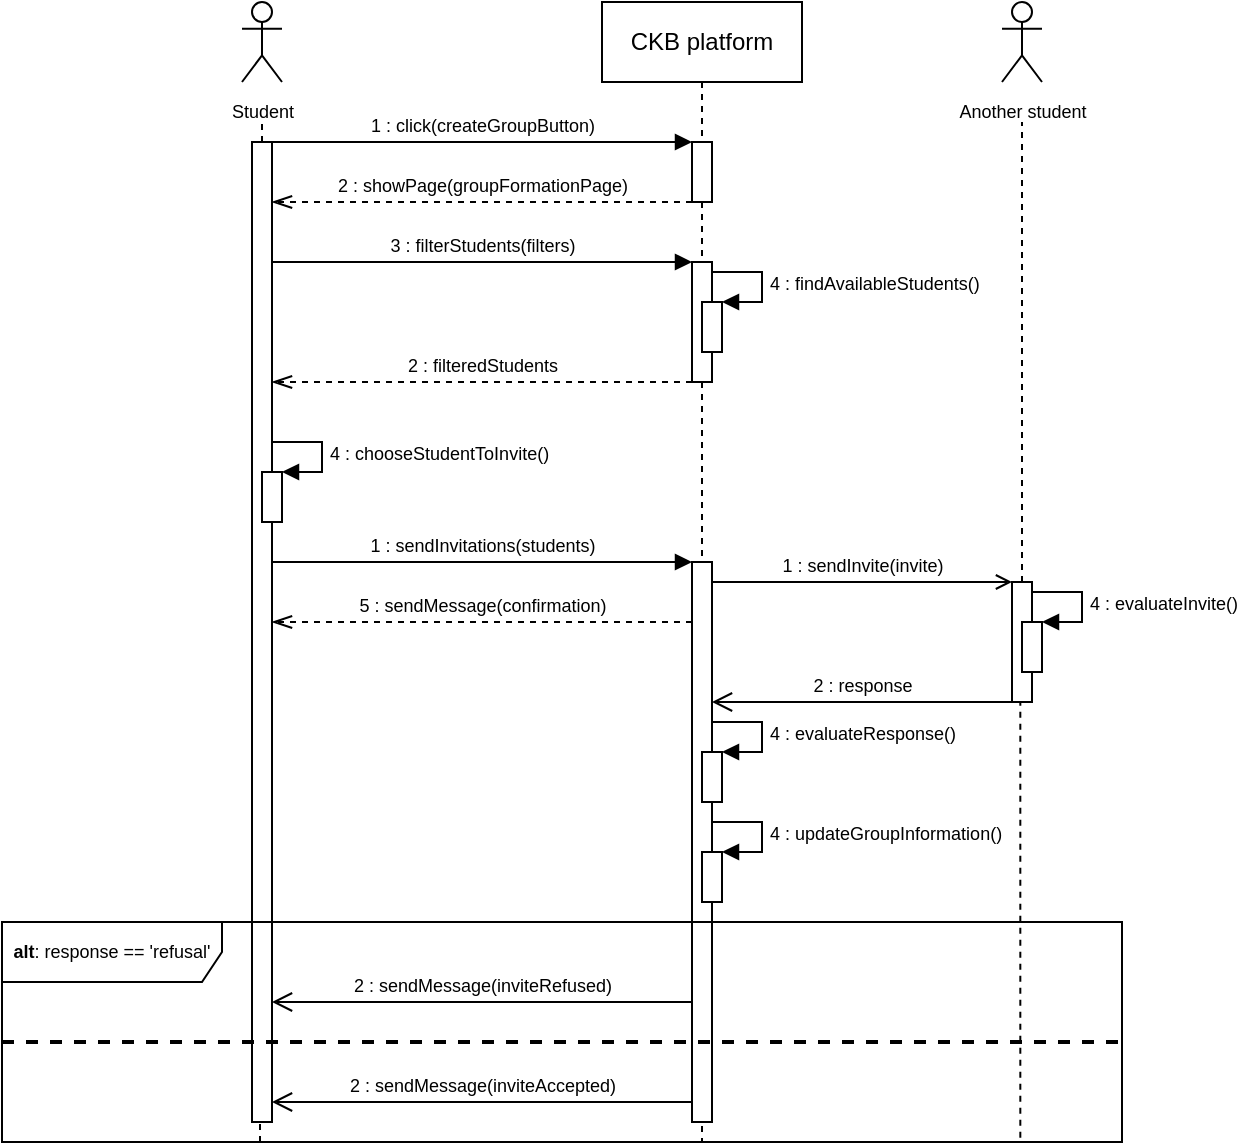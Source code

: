 <mxfile version="22.1.7" type="device">
  <diagram name="Page-1" id="2YBvvXClWsGukQMizWep">
    <mxGraphModel dx="1688" dy="880" grid="1" gridSize="10" guides="1" tooltips="1" connect="1" arrows="1" fold="1" page="1" pageScale="1" pageWidth="850" pageHeight="1100" math="0" shadow="0">
      <root>
        <mxCell id="0" />
        <mxCell id="1" parent="0" />
        <mxCell id="kYwuMuSg6QaX-bQlI-_4-1" value="CKB platform" style="shape=umlLifeline;perimeter=lifelinePerimeter;whiteSpace=wrap;html=1;container=0;dropTarget=0;collapsible=0;recursiveResize=0;outlineConnect=0;portConstraint=eastwest;newEdgeStyle={&quot;edgeStyle&quot;:&quot;elbowEdgeStyle&quot;,&quot;elbow&quot;:&quot;vertical&quot;,&quot;curved&quot;:0,&quot;rounded&quot;:0};" vertex="1" parent="1">
          <mxGeometry x="80" y="40" width="100" height="570" as="geometry" />
        </mxCell>
        <mxCell id="kYwuMuSg6QaX-bQlI-_4-2" value="" style="html=1;points=[];perimeter=orthogonalPerimeter;outlineConnect=0;targetShapes=umlLifeline;portConstraint=eastwest;newEdgeStyle={&quot;edgeStyle&quot;:&quot;elbowEdgeStyle&quot;,&quot;elbow&quot;:&quot;vertical&quot;,&quot;curved&quot;:0,&quot;rounded&quot;:0};" vertex="1" parent="kYwuMuSg6QaX-bQlI-_4-1">
          <mxGeometry x="45" y="70" width="10" height="30" as="geometry" />
        </mxCell>
        <mxCell id="kYwuMuSg6QaX-bQlI-_4-3" value="" style="html=1;points=[];perimeter=orthogonalPerimeter;outlineConnect=0;targetShapes=umlLifeline;portConstraint=eastwest;newEdgeStyle={&quot;edgeStyle&quot;:&quot;elbowEdgeStyle&quot;,&quot;elbow&quot;:&quot;vertical&quot;,&quot;curved&quot;:0,&quot;rounded&quot;:0};" vertex="1" parent="kYwuMuSg6QaX-bQlI-_4-1">
          <mxGeometry x="45" y="130" width="10" height="60" as="geometry" />
        </mxCell>
        <mxCell id="kYwuMuSg6QaX-bQlI-_4-4" value="" style="html=1;points=[[0,0,0,0,5],[0,1,0,0,-5],[1,0,0,0,5],[1,1,0,0,-5]];perimeter=orthogonalPerimeter;outlineConnect=0;targetShapes=umlLifeline;portConstraint=eastwest;newEdgeStyle={&quot;curved&quot;:0,&quot;rounded&quot;:0};" vertex="1" parent="kYwuMuSg6QaX-bQlI-_4-1">
          <mxGeometry x="50" y="150" width="10" height="25" as="geometry" />
        </mxCell>
        <mxCell id="kYwuMuSg6QaX-bQlI-_4-5" value="&lt;font style=&quot;font-size: 9px;&quot;&gt;4 : findAvailableStudents()&lt;/font&gt;" style="html=1;align=left;spacingLeft=2;endArrow=block;rounded=0;edgeStyle=orthogonalEdgeStyle;curved=0;rounded=0;" edge="1" parent="kYwuMuSg6QaX-bQlI-_4-1" target="kYwuMuSg6QaX-bQlI-_4-4">
          <mxGeometry relative="1" as="geometry">
            <mxPoint x="55" y="135" as="sourcePoint" />
            <Array as="points">
              <mxPoint x="80" y="135" />
              <mxPoint x="80" y="150" />
            </Array>
          </mxGeometry>
        </mxCell>
        <mxCell id="kYwuMuSg6QaX-bQlI-_4-36" value="" style="html=1;points=[];perimeter=orthogonalPerimeter;outlineConnect=0;targetShapes=umlLifeline;portConstraint=eastwest;newEdgeStyle={&quot;edgeStyle&quot;:&quot;elbowEdgeStyle&quot;,&quot;elbow&quot;:&quot;vertical&quot;,&quot;curved&quot;:0,&quot;rounded&quot;:0};" vertex="1" parent="1">
          <mxGeometry x="125" y="320" width="10" height="280" as="geometry" />
        </mxCell>
        <mxCell id="kYwuMuSg6QaX-bQlI-_4-17" value="&lt;font style=&quot;font-size: 9px;&quot;&gt;Student&lt;/font&gt;" style="shape=umlActor;verticalLabelPosition=bottom;verticalAlign=top;html=1;outlineConnect=0;" vertex="1" parent="1">
          <mxGeometry x="-100" y="40" width="20" height="40" as="geometry" />
        </mxCell>
        <mxCell id="kYwuMuSg6QaX-bQlI-_4-18" value="" style="endArrow=none;dashed=1;html=1;rounded=0;" edge="1" parent="1" source="kYwuMuSg6QaX-bQlI-_4-19">
          <mxGeometry width="50" height="50" relative="1" as="geometry">
            <mxPoint x="-90" y="350" as="sourcePoint" />
            <mxPoint x="-90" y="100" as="targetPoint" />
          </mxGeometry>
        </mxCell>
        <mxCell id="kYwuMuSg6QaX-bQlI-_4-19" value="" style="html=1;points=[];perimeter=orthogonalPerimeter;outlineConnect=0;targetShapes=umlLifeline;portConstraint=eastwest;newEdgeStyle={&quot;edgeStyle&quot;:&quot;elbowEdgeStyle&quot;,&quot;elbow&quot;:&quot;vertical&quot;,&quot;curved&quot;:0,&quot;rounded&quot;:0};" vertex="1" parent="1">
          <mxGeometry x="-95" y="110" width="10" height="490" as="geometry" />
        </mxCell>
        <mxCell id="kYwuMuSg6QaX-bQlI-_4-20" value="&lt;font style=&quot;font-size: 9px;&quot;&gt;1 : click(createGroupButton)&lt;/font&gt;" style="html=1;verticalAlign=bottom;endArrow=block;edgeStyle=elbowEdgeStyle;elbow=horizontal;curved=0;rounded=0;" edge="1" parent="1" source="kYwuMuSg6QaX-bQlI-_4-19" target="kYwuMuSg6QaX-bQlI-_4-2">
          <mxGeometry relative="1" as="geometry">
            <mxPoint x="-50" y="110" as="sourcePoint" />
            <Array as="points">
              <mxPoint x="30" y="110" />
            </Array>
            <mxPoint x="115" y="110" as="targetPoint" />
          </mxGeometry>
        </mxCell>
        <mxCell id="kYwuMuSg6QaX-bQlI-_4-21" value="&lt;font style=&quot;font-size: 9px;&quot;&gt;2 : showPage(groupFormationPage)&lt;/font&gt;" style="html=1;verticalAlign=bottom;endArrow=openThin;dashed=1;endSize=8;edgeStyle=elbowEdgeStyle;elbow=vertical;curved=0;rounded=0;endFill=0;" edge="1" parent="1" source="kYwuMuSg6QaX-bQlI-_4-2" target="kYwuMuSg6QaX-bQlI-_4-19">
          <mxGeometry relative="1" as="geometry">
            <mxPoint x="-50" y="140" as="targetPoint" />
            <Array as="points">
              <mxPoint x="5" y="140" />
            </Array>
            <mxPoint x="80" y="140" as="sourcePoint" />
          </mxGeometry>
        </mxCell>
        <mxCell id="kYwuMuSg6QaX-bQlI-_4-22" value="&lt;font style=&quot;font-size: 9px;&quot;&gt;3 : filterStudents(filters)&lt;/font&gt;" style="html=1;verticalAlign=bottom;endArrow=block;edgeStyle=elbowEdgeStyle;elbow=vertical;curved=0;rounded=0;" edge="1" parent="1" source="kYwuMuSg6QaX-bQlI-_4-19" target="kYwuMuSg6QaX-bQlI-_4-3">
          <mxGeometry relative="1" as="geometry">
            <mxPoint x="-80" y="190" as="sourcePoint" />
            <Array as="points">
              <mxPoint x="30" y="170" />
            </Array>
            <mxPoint x="90" y="200" as="targetPoint" />
          </mxGeometry>
        </mxCell>
        <mxCell id="kYwuMuSg6QaX-bQlI-_4-32" value="&lt;font style=&quot;font-size: 9px;&quot;&gt;5 : sendMessage(confirmation)&lt;/font&gt;" style="html=1;verticalAlign=bottom;endArrow=openThin;dashed=1;endSize=8;edgeStyle=elbowEdgeStyle;elbow=horizontal;curved=0;rounded=0;endFill=0;" edge="1" parent="1">
          <mxGeometry relative="1" as="geometry">
            <mxPoint x="-85" y="350" as="targetPoint" />
            <Array as="points">
              <mxPoint x="5" y="350" />
            </Array>
            <mxPoint x="125" y="350" as="sourcePoint" />
          </mxGeometry>
        </mxCell>
        <mxCell id="kYwuMuSg6QaX-bQlI-_4-33" value="&lt;font style=&quot;font-size: 9px;&quot;&gt;2 : filteredStudents&lt;/font&gt;" style="html=1;verticalAlign=bottom;endArrow=openThin;dashed=1;endSize=8;edgeStyle=elbowEdgeStyle;elbow=vertical;curved=0;rounded=0;endFill=0;" edge="1" parent="1" source="kYwuMuSg6QaX-bQlI-_4-3" target="kYwuMuSg6QaX-bQlI-_4-19">
          <mxGeometry relative="1" as="geometry">
            <mxPoint x="-85" y="230" as="targetPoint" />
            <Array as="points">
              <mxPoint x="5" y="230" />
            </Array>
            <mxPoint x="125" y="230" as="sourcePoint" />
          </mxGeometry>
        </mxCell>
        <mxCell id="kYwuMuSg6QaX-bQlI-_4-35" value="&lt;font style=&quot;font-size: 9px;&quot;&gt;1 : sendInvitations(students)&lt;/font&gt;" style="html=1;verticalAlign=bottom;endArrow=block;edgeStyle=elbowEdgeStyle;elbow=vertical;curved=0;rounded=0;" edge="1" parent="1" source="kYwuMuSg6QaX-bQlI-_4-19" target="kYwuMuSg6QaX-bQlI-_4-36">
          <mxGeometry relative="1" as="geometry">
            <mxPoint x="-85" y="260" as="sourcePoint" />
            <Array as="points">
              <mxPoint x="10" y="320" />
            </Array>
            <mxPoint x="125" y="260" as="targetPoint" />
          </mxGeometry>
        </mxCell>
        <mxCell id="kYwuMuSg6QaX-bQlI-_4-93" value="&lt;font style=&quot;font-size: 9px;&quot;&gt;Another student&lt;/font&gt;" style="shape=umlActor;verticalLabelPosition=bottom;verticalAlign=top;html=1;outlineConnect=0;" vertex="1" parent="1">
          <mxGeometry x="280" y="40" width="20" height="40" as="geometry" />
        </mxCell>
        <mxCell id="kYwuMuSg6QaX-bQlI-_4-94" value="" style="endArrow=none;dashed=1;html=1;rounded=0;" edge="1" parent="1" source="kYwuMuSg6QaX-bQlI-_4-96">
          <mxGeometry width="50" height="50" relative="1" as="geometry">
            <mxPoint x="290" y="670" as="sourcePoint" />
            <mxPoint x="290" y="100" as="targetPoint" />
          </mxGeometry>
        </mxCell>
        <mxCell id="kYwuMuSg6QaX-bQlI-_4-95" value="&lt;font style=&quot;font-size: 9px;&quot;&gt;1 : sendInvite(invite)&lt;/font&gt;" style="html=1;verticalAlign=bottom;endArrow=open;edgeStyle=elbowEdgeStyle;elbow=horizontal;curved=0;rounded=0;endFill=0;" edge="1" parent="1" source="kYwuMuSg6QaX-bQlI-_4-36" target="kYwuMuSg6QaX-bQlI-_4-96">
          <mxGeometry relative="1" as="geometry">
            <mxPoint x="135" y="280" as="sourcePoint" />
            <Array as="points">
              <mxPoint x="240" y="330" />
            </Array>
            <mxPoint x="345" y="280" as="targetPoint" />
          </mxGeometry>
        </mxCell>
        <mxCell id="kYwuMuSg6QaX-bQlI-_4-97" value="" style="endArrow=none;dashed=1;html=1;rounded=0;exitX=0.918;exitY=0.981;exitDx=0;exitDy=0;exitPerimeter=0;" edge="1" parent="1" target="kYwuMuSg6QaX-bQlI-_4-96">
          <mxGeometry width="50" height="50" relative="1" as="geometry">
            <mxPoint x="289.16" y="607.91" as="sourcePoint" />
            <mxPoint x="290" y="100" as="targetPoint" />
          </mxGeometry>
        </mxCell>
        <mxCell id="kYwuMuSg6QaX-bQlI-_4-96" value="" style="html=1;points=[];perimeter=orthogonalPerimeter;outlineConnect=0;targetShapes=umlLifeline;portConstraint=eastwest;newEdgeStyle={&quot;edgeStyle&quot;:&quot;elbowEdgeStyle&quot;,&quot;elbow&quot;:&quot;vertical&quot;,&quot;curved&quot;:0,&quot;rounded&quot;:0};" vertex="1" parent="1">
          <mxGeometry x="285" y="330" width="10" height="60" as="geometry" />
        </mxCell>
        <mxCell id="kYwuMuSg6QaX-bQlI-_4-98" value="&lt;font style=&quot;font-size: 9px;&quot;&gt;2 : response&lt;/font&gt;" style="html=1;verticalAlign=bottom;endArrow=open;endSize=8;edgeStyle=elbowEdgeStyle;elbow=vertical;curved=0;rounded=0;endFill=0;" edge="1" parent="1" source="kYwuMuSg6QaX-bQlI-_4-96" target="kYwuMuSg6QaX-bQlI-_4-36">
          <mxGeometry relative="1" as="geometry">
            <mxPoint x="135" y="319" as="targetPoint" />
            <Array as="points">
              <mxPoint x="240" y="390" />
            </Array>
            <mxPoint x="345" y="319" as="sourcePoint" />
            <mxPoint as="offset" />
          </mxGeometry>
        </mxCell>
        <mxCell id="kYwuMuSg6QaX-bQlI-_4-99" value="" style="html=1;points=[[0,0,0,0,5],[0,1,0,0,-5],[1,0,0,0,5],[1,1,0,0,-5]];perimeter=orthogonalPerimeter;outlineConnect=0;targetShapes=umlLifeline;portConstraint=eastwest;newEdgeStyle={&quot;curved&quot;:0,&quot;rounded&quot;:0};" vertex="1" parent="1">
          <mxGeometry x="290" y="350" width="10" height="25" as="geometry" />
        </mxCell>
        <mxCell id="kYwuMuSg6QaX-bQlI-_4-100" value="&lt;font style=&quot;font-size: 9px;&quot;&gt;4 : evaluateInvite()&lt;/font&gt;" style="html=1;align=left;spacingLeft=2;endArrow=block;rounded=0;edgeStyle=orthogonalEdgeStyle;curved=0;rounded=0;" edge="1" parent="1" target="kYwuMuSg6QaX-bQlI-_4-99">
          <mxGeometry relative="1" as="geometry">
            <mxPoint x="295" y="335" as="sourcePoint" />
            <Array as="points">
              <mxPoint x="320" y="335" />
              <mxPoint x="320" y="350" />
            </Array>
          </mxGeometry>
        </mxCell>
        <mxCell id="kYwuMuSg6QaX-bQlI-_4-101" value="" style="html=1;points=[[0,0,0,0,5],[0,1,0,0,-5],[1,0,0,0,5],[1,1,0,0,-5]];perimeter=orthogonalPerimeter;outlineConnect=0;targetShapes=umlLifeline;portConstraint=eastwest;newEdgeStyle={&quot;curved&quot;:0,&quot;rounded&quot;:0};" vertex="1" parent="1">
          <mxGeometry x="-90" y="275" width="10" height="25" as="geometry" />
        </mxCell>
        <mxCell id="kYwuMuSg6QaX-bQlI-_4-102" value="&lt;font style=&quot;font-size: 9px;&quot;&gt;4 : chooseStudentToInvite()&lt;/font&gt;" style="html=1;align=left;spacingLeft=2;endArrow=block;rounded=0;edgeStyle=orthogonalEdgeStyle;curved=0;rounded=0;" edge="1" parent="1" target="kYwuMuSg6QaX-bQlI-_4-101">
          <mxGeometry relative="1" as="geometry">
            <mxPoint x="-85" y="260" as="sourcePoint" />
            <Array as="points">
              <mxPoint x="-60" y="260" />
              <mxPoint x="-60" y="275" />
            </Array>
          </mxGeometry>
        </mxCell>
        <mxCell id="kYwuMuSg6QaX-bQlI-_4-106" value="" style="html=1;points=[[0,0,0,0,5],[0,1,0,0,-5],[1,0,0,0,5],[1,1,0,0,-5]];perimeter=orthogonalPerimeter;outlineConnect=0;targetShapes=umlLifeline;portConstraint=eastwest;newEdgeStyle={&quot;curved&quot;:0,&quot;rounded&quot;:0};" vertex="1" parent="1">
          <mxGeometry x="130" y="415" width="10" height="25" as="geometry" />
        </mxCell>
        <mxCell id="kYwuMuSg6QaX-bQlI-_4-107" value="&lt;font style=&quot;font-size: 9px;&quot;&gt;4 : evaluateResponse()&lt;/font&gt;" style="html=1;align=left;spacingLeft=2;endArrow=block;rounded=0;edgeStyle=orthogonalEdgeStyle;curved=0;rounded=0;" edge="1" parent="1" target="kYwuMuSg6QaX-bQlI-_4-106">
          <mxGeometry relative="1" as="geometry">
            <mxPoint x="135" y="400" as="sourcePoint" />
            <Array as="points">
              <mxPoint x="160" y="400" />
              <mxPoint x="160" y="415" />
            </Array>
          </mxGeometry>
        </mxCell>
        <mxCell id="kYwuMuSg6QaX-bQlI-_4-110" value="" style="html=1;points=[[0,0,0,0,5],[0,1,0,0,-5],[1,0,0,0,5],[1,1,0,0,-5]];perimeter=orthogonalPerimeter;outlineConnect=0;targetShapes=umlLifeline;portConstraint=eastwest;newEdgeStyle={&quot;curved&quot;:0,&quot;rounded&quot;:0};" vertex="1" parent="1">
          <mxGeometry x="130" y="465" width="10" height="25" as="geometry" />
        </mxCell>
        <mxCell id="kYwuMuSg6QaX-bQlI-_4-111" value="&lt;font style=&quot;font-size: 9px;&quot;&gt;4 : updateGroupInformation()&lt;/font&gt;" style="html=1;align=left;spacingLeft=2;endArrow=block;rounded=0;edgeStyle=orthogonalEdgeStyle;curved=0;rounded=0;" edge="1" parent="1" target="kYwuMuSg6QaX-bQlI-_4-110">
          <mxGeometry relative="1" as="geometry">
            <mxPoint x="135" y="450" as="sourcePoint" />
            <Array as="points">
              <mxPoint x="160" y="450" />
              <mxPoint x="160" y="465" />
            </Array>
          </mxGeometry>
        </mxCell>
        <mxCell id="kYwuMuSg6QaX-bQlI-_4-112" value="&lt;p style=&quot;line-height: 120%; font-size: 9px;&quot;&gt;&lt;font style=&quot;font-size: 9px;&quot;&gt;&lt;b&gt;alt&lt;/b&gt;: response == &#39;refusal&#39;&lt;/font&gt;&lt;/p&gt;" style="shape=umlFrame;whiteSpace=wrap;html=1;pointerEvents=0;width=110;height=30;verticalAlign=middle;horizontal=1;labelPosition=center;verticalLabelPosition=middle;align=center;" vertex="1" parent="1">
          <mxGeometry x="-220" y="500" width="560" height="110" as="geometry" />
        </mxCell>
        <mxCell id="kYwuMuSg6QaX-bQlI-_4-113" value="&lt;font style=&quot;font-size: 9px;&quot;&gt;2 : sendMessage(inviteRefused)&lt;/font&gt;" style="html=1;verticalAlign=bottom;endArrow=open;endSize=8;edgeStyle=elbowEdgeStyle;elbow=vertical;curved=0;rounded=0;endFill=0;" edge="1" parent="1">
          <mxGeometry relative="1" as="geometry">
            <mxPoint x="-85" y="540" as="targetPoint" />
            <Array as="points">
              <mxPoint x="20" y="540" />
            </Array>
            <mxPoint x="125" y="540" as="sourcePoint" />
            <mxPoint as="offset" />
          </mxGeometry>
        </mxCell>
        <mxCell id="kYwuMuSg6QaX-bQlI-_4-114" value="" style="endArrow=none;dashed=1;html=1;rounded=0;exitX=0.001;exitY=0.409;exitDx=0;exitDy=0;exitPerimeter=0;strokeWidth=2;" edge="1" parent="1">
          <mxGeometry width="50" height="50" relative="1" as="geometry">
            <mxPoint x="-220" y="560" as="sourcePoint" />
            <mxPoint x="340" y="560" as="targetPoint" />
          </mxGeometry>
        </mxCell>
        <mxCell id="kYwuMuSg6QaX-bQlI-_4-115" value="&lt;font style=&quot;font-size: 9px;&quot;&gt;2 : sendMessage(inviteAccepted)&lt;/font&gt;" style="html=1;verticalAlign=bottom;endArrow=open;endSize=8;edgeStyle=elbowEdgeStyle;elbow=vertical;curved=0;rounded=0;endFill=0;" edge="1" parent="1">
          <mxGeometry relative="1" as="geometry">
            <mxPoint x="-85" y="590" as="targetPoint" />
            <Array as="points">
              <mxPoint x="20" y="590" />
            </Array>
            <mxPoint x="125" y="590" as="sourcePoint" />
            <mxPoint as="offset" />
          </mxGeometry>
        </mxCell>
        <mxCell id="kYwuMuSg6QaX-bQlI-_4-116" value="" style="endArrow=none;dashed=1;html=1;rounded=0;" edge="1" parent="1">
          <mxGeometry width="50" height="50" relative="1" as="geometry">
            <mxPoint x="-91" y="610" as="sourcePoint" />
            <mxPoint x="-91" y="600" as="targetPoint" />
          </mxGeometry>
        </mxCell>
      </root>
    </mxGraphModel>
  </diagram>
</mxfile>
